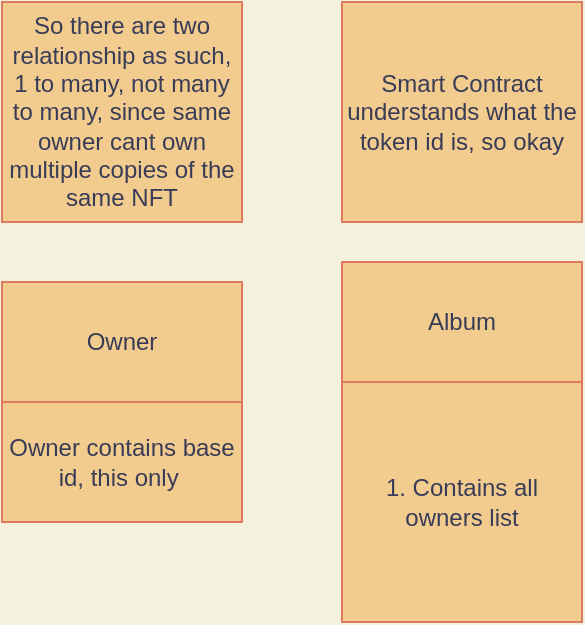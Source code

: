 <mxfile>
    <diagram id="BahyI6hXDS0lz0TRRLY7" name="Page-1">
        <mxGraphModel dx="521" dy="351" grid="1" gridSize="10" guides="1" tooltips="1" connect="1" arrows="1" fold="1" page="1" pageScale="1" pageWidth="1169" pageHeight="827" background="#F4F1DE" math="0" shadow="0">
            <root>
                <mxCell id="0"/>
                <mxCell id="1" parent="0"/>
                <mxCell id="2" value="" style="rounded=1;whiteSpace=wrap;html=1;fillColor=#F2CC8F;strokeColor=#E07A5F;fontColor=#393C56;" parent="1" vertex="1">
                    <mxGeometry x="500" y="360" width="120" height="60" as="geometry"/>
                </mxCell>
                <mxCell id="3" value="Album" style="rounded=0;whiteSpace=wrap;html=1;fillColor=#F2CC8F;strokeColor=#E07A5F;fontColor=#393C56;" parent="1" vertex="1">
                    <mxGeometry x="500" y="360" width="120" height="60" as="geometry"/>
                </mxCell>
                <mxCell id="4" value="1. Contains all owners list&lt;br&gt;" style="rounded=0;whiteSpace=wrap;html=1;sketch=0;fontColor=#393C56;strokeColor=#E07A5F;fillColor=#F2CC8F;" parent="1" vertex="1">
                    <mxGeometry x="500" y="420" width="120" height="120" as="geometry"/>
                </mxCell>
                <mxCell id="5" value="Owner" style="rounded=0;whiteSpace=wrap;html=1;fillColor=#F2CC8F;strokeColor=#E07A5F;fontColor=#393C56;" parent="1" vertex="1">
                    <mxGeometry x="330" y="370" width="120" height="60" as="geometry"/>
                </mxCell>
                <mxCell id="6" value="Owner contains base id, this only&amp;nbsp;" style="rounded=0;whiteSpace=wrap;html=1;fillColor=#F2CC8F;strokeColor=#E07A5F;fontColor=#393C56;" parent="1" vertex="1">
                    <mxGeometry x="330" y="430" width="120" height="60" as="geometry"/>
                </mxCell>
                <mxCell id="7" value="So there are two relationship as such,&lt;br&gt;1 to many, not many to many, since same owner cant own multiple copies of the same NFT" style="rounded=0;whiteSpace=wrap;html=1;fillColor=#F2CC8F;strokeColor=#E07A5F;fontColor=#393C56;" parent="1" vertex="1">
                    <mxGeometry x="330" y="230" width="120" height="110" as="geometry"/>
                </mxCell>
                <mxCell id="8" value="Smart Contract understands what the token id is, so okay" style="rounded=0;whiteSpace=wrap;html=1;fillColor=#F2CC8F;strokeColor=#E07A5F;fontColor=#393C56;" parent="1" vertex="1">
                    <mxGeometry x="500" y="230" width="120" height="110" as="geometry"/>
                </mxCell>
            </root>
        </mxGraphModel>
    </diagram>
</mxfile>